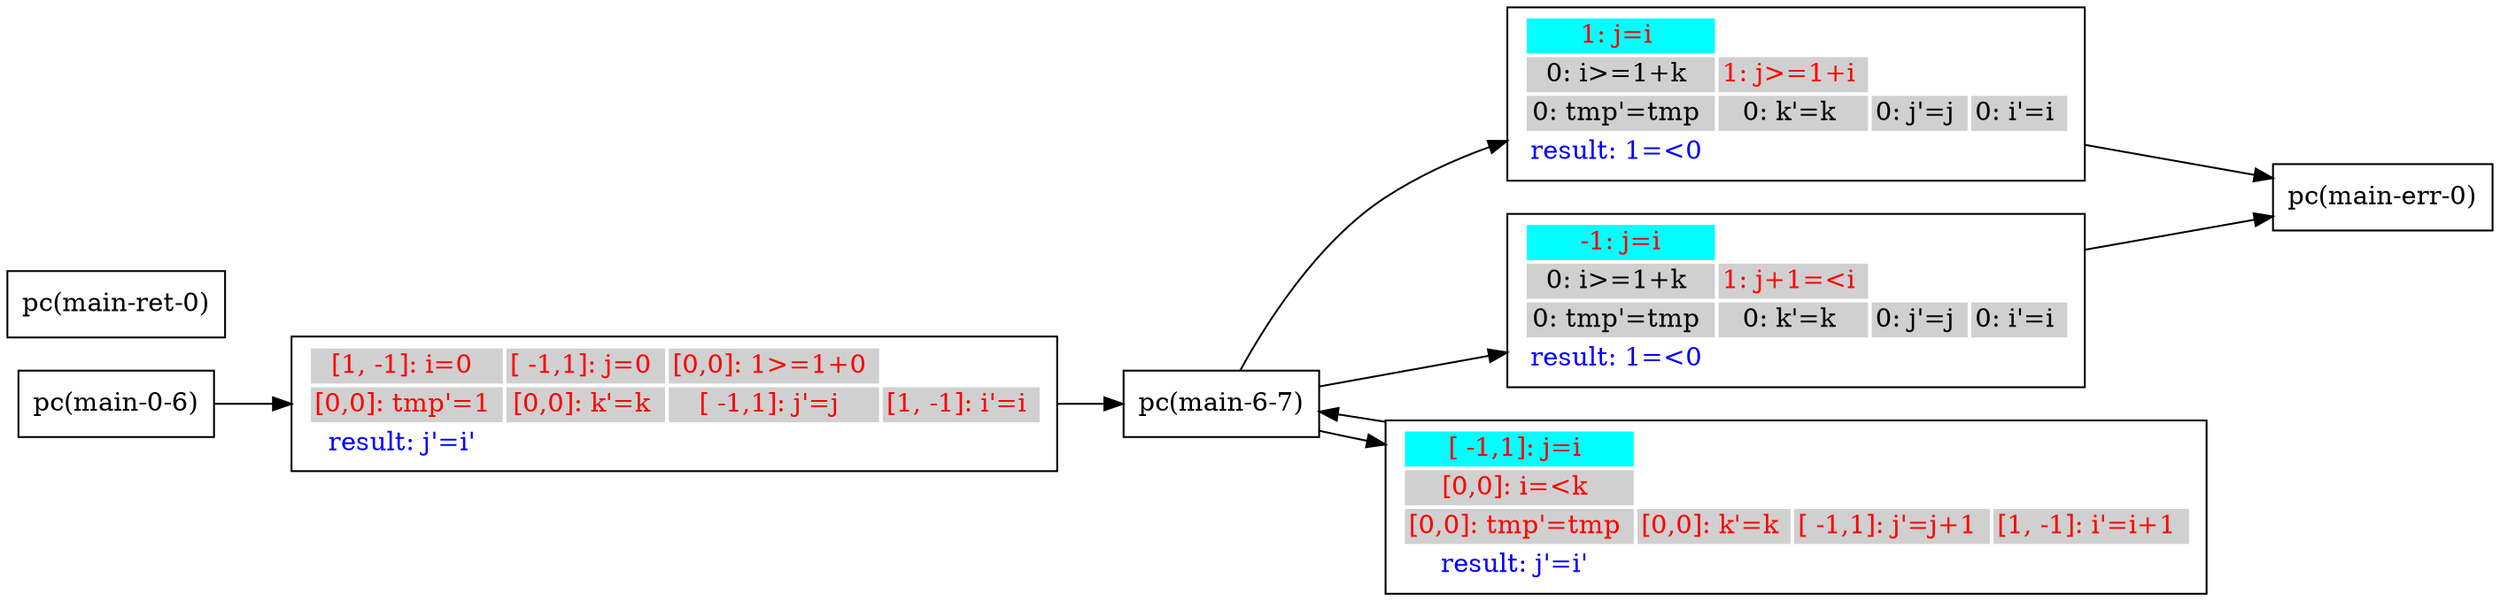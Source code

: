 digraph G {
 rankdir=LR 
 node [shape=box]
N1 [label="pc(main-0-6)"];
N3 [label="pc(main-6-7)"];
N5 [label="pc(main-err-0)"];
N7 [label="pc(main-ret-0)"];
N3 -> A1A0 ;
A1A0 -> N5 ;
A1A0 [ label=<<TABLE border="0"><TR><TD bgcolor = "#00FFFF"><FONT COLOR="red">1: j=i </FONT></TD></TR><TR><TD bgcolor = "#D0D0D0"><FONT COLOR="black">0: i&#062;=1+k </FONT></TD><TD bgcolor = "#D0D0D0"><FONT COLOR="red">1: j&#062;=1+i </FONT></TD></TR><TR><TD bgcolor = "#D0D0D0"><FONT COLOR="black">0: tmp'=tmp </FONT></TD><TD bgcolor = "#D0D0D0"><FONT COLOR="black">0: k'=k </FONT></TD><TD bgcolor = "#D0D0D0"><FONT COLOR="black">0: j'=j </FONT></TD><TD bgcolor = "#D0D0D0"><FONT COLOR="black">0: i'=i </FONT></TD></TR><TR><TD bgcolor = "white"><FONT COLOR="blue">result: 1=&#060;0 </FONT></TD></TR></TABLE>>];
N3 -> A2A0 ;
A2A0 -> N5 ;
A2A0 [ label=<<TABLE border="0"><TR><TD bgcolor = "#00FFFF"><FONT COLOR="red"> -1: j=i </FONT></TD></TR><TR><TD bgcolor = "#D0D0D0"><FONT COLOR="black">0: i&#062;=1+k </FONT></TD><TD bgcolor = "#D0D0D0"><FONT COLOR="red">1: j+1=&#060;i </FONT></TD></TR><TR><TD bgcolor = "#D0D0D0"><FONT COLOR="black">0: tmp'=tmp </FONT></TD><TD bgcolor = "#D0D0D0"><FONT COLOR="black">0: k'=k </FONT></TD><TD bgcolor = "#D0D0D0"><FONT COLOR="black">0: j'=j </FONT></TD><TD bgcolor = "#D0D0D0"><FONT COLOR="black">0: i'=i </FONT></TD></TR><TR><TD bgcolor = "white"><FONT COLOR="blue">result: 1=&#060;0 </FONT></TD></TR></TABLE>>];
N3 -> A3A0 ;
A3A0 -> N3 ;
A3A0 [ label=<<TABLE border="0"><TR><TD bgcolor = "#00FFFF"><FONT COLOR="red">[ -1,1]: j=i </FONT></TD></TR><TR><TD bgcolor = "#D0D0D0"><FONT COLOR="red">[0,0]: i=&#060;k </FONT></TD></TR><TR><TD bgcolor = "#D0D0D0"><FONT COLOR="red">[0,0]: tmp'=tmp </FONT></TD><TD bgcolor = "#D0D0D0"><FONT COLOR="red">[0,0]: k'=k </FONT></TD><TD bgcolor = "#D0D0D0"><FONT COLOR="red">[ -1,1]: j'=j+1 </FONT></TD><TD bgcolor = "#D0D0D0"><FONT COLOR="red">[1, -1]: i'=i+1 </FONT></TD></TR><TR><TD bgcolor = "white"><FONT COLOR="blue">result: j'=i' </FONT></TD></TR></TABLE>>];
N1 -> A4A0 ;
A4A0 -> N3 ;
A4A0 [ label=<<TABLE border="0"><TR><TD bgcolor = "#D0D0D0"><FONT COLOR="red">[1, -1]: i=0 </FONT></TD><TD bgcolor = "#D0D0D0"><FONT COLOR="red">[ -1,1]: j=0 </FONT></TD><TD bgcolor = "#D0D0D0"><FONT COLOR="red">[0,0]: 1&#062;=1+0 </FONT></TD></TR><TR><TD bgcolor = "#D0D0D0"><FONT COLOR="red">[0,0]: tmp'=1 </FONT></TD><TD bgcolor = "#D0D0D0"><FONT COLOR="red">[0,0]: k'=k </FONT></TD><TD bgcolor = "#D0D0D0"><FONT COLOR="red">[ -1,1]: j'=j </FONT></TD><TD bgcolor = "#D0D0D0"><FONT COLOR="red">[1, -1]: i'=i </FONT></TD></TR><TR><TD bgcolor = "white"><FONT COLOR="blue">result: j'=i' </FONT></TD></TR></TABLE>>];
}
